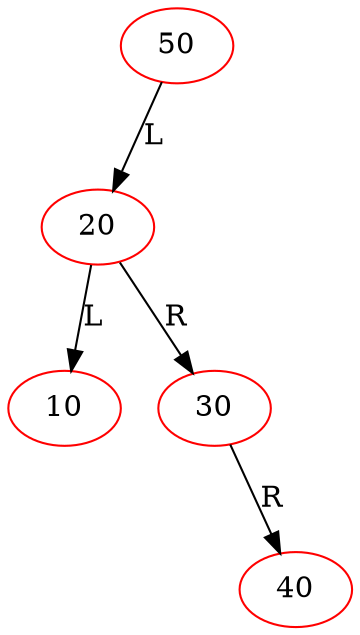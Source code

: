 digraph BiTreeBiTreeInsert {
"50" -> {"20"} [label="L"]
"50" -> {"HD0"} [label="R"] [style=invis]
"HD0" [style=invis]
"20" -> {"10"} [label="L"]
"20" -> {"30"} [label="R"]
"30" -> {"HD1"} [label="L"] [style=invis]
"HD1" [style=invis]
"30" -> {"40"} [label="R"]
"50" [color=red]
"20" [color=red]
"10" [color=red]
"30" [color=red]
"40" [color=red]
}
